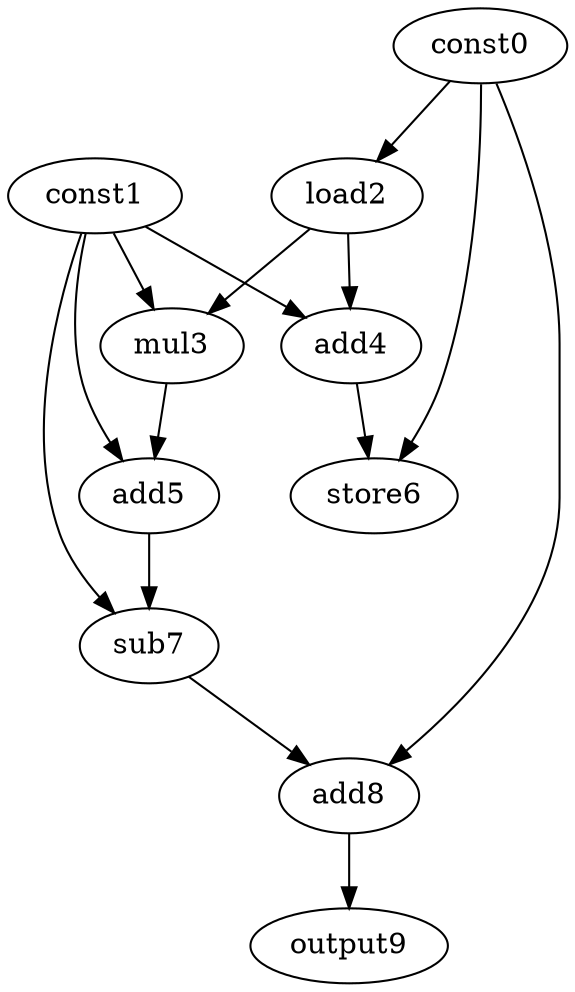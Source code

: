 digraph G { 
const0[opcode=const]; 
const1[opcode=const]; 
load2[opcode=load]; 
mul3[opcode=mul]; 
add4[opcode=add]; 
add5[opcode=add]; 
store6[opcode=store]; 
sub7[opcode=sub]; 
add8[opcode=add]; 
output9[opcode=output]; 
const0->load2[operand=0];
const1->mul3[operand=0];
load2->mul3[operand=1];
const1->add4[operand=0];
load2->add4[operand=1];
const1->add5[operand=0];
mul3->add5[operand=1];
const0->store6[operand=0];
add4->store6[operand=1];
const1->sub7[operand=0];
add5->sub7[operand=1];
sub7->add8[operand=0];
const0->add8[operand=1];
add8->output9[operand=0];
}
